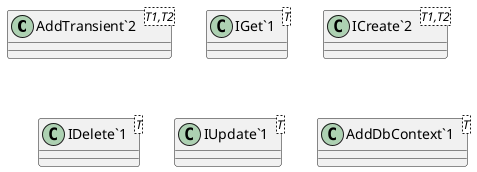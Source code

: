 @startuml
class "AddTransient`2"<T1,T2> {
}
class "IGet`1"<T> {
}
class "ICreate`2"<T1,T2> {
}
class "IDelete`1"<T> {
}
class "IUpdate`1"<T> {
}
class "AddDbContext`1"<T> {
}
@enduml

